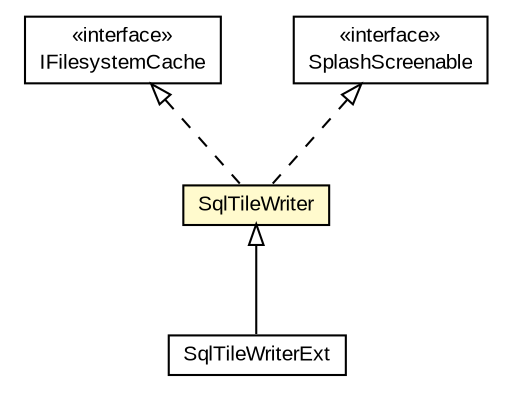 #!/usr/local/bin/dot
#
# Class diagram 
# Generated by UMLGraph version R5_6-24-gf6e263 (http://www.umlgraph.org/)
#

digraph G {
	edge [fontname="arial",fontsize=10,labelfontname="arial",labelfontsize=10];
	node [fontname="arial",fontsize=10,shape=plaintext];
	nodesep=0.25;
	ranksep=0.5;
	// org.osmdroid.debug.model.SqlTileWriterExt
	c261079 [label=<<table title="org.osmdroid.debug.model.SqlTileWriterExt" border="0" cellborder="1" cellspacing="0" cellpadding="2" port="p" href="../../debug/model/SqlTileWriterExt.html">
		<tr><td><table border="0" cellspacing="0" cellpadding="1">
<tr><td align="center" balign="center"> SqlTileWriterExt </td></tr>
		</table></td></tr>
		</table>>, URL="../../debug/model/SqlTileWriterExt.html", fontname="arial", fontcolor="black", fontsize=10.0];
	// org.osmdroid.tileprovider.modules.IFilesystemCache
	c261304 [label=<<table title="org.osmdroid.tileprovider.modules.IFilesystemCache" border="0" cellborder="1" cellspacing="0" cellpadding="2" port="p" href="./IFilesystemCache.html">
		<tr><td><table border="0" cellspacing="0" cellpadding="1">
<tr><td align="center" balign="center"> &#171;interface&#187; </td></tr>
<tr><td align="center" balign="center"> IFilesystemCache </td></tr>
		</table></td></tr>
		</table>>, URL="./IFilesystemCache.html", fontname="arial", fontcolor="black", fontsize=10.0];
	// org.osmdroid.tileprovider.modules.SqlTileWriter
	c261325 [label=<<table title="org.osmdroid.tileprovider.modules.SqlTileWriter" border="0" cellborder="1" cellspacing="0" cellpadding="2" port="p" bgcolor="lemonChiffon" href="./SqlTileWriter.html">
		<tr><td><table border="0" cellspacing="0" cellpadding="1">
<tr><td align="center" balign="center"> SqlTileWriter </td></tr>
		</table></td></tr>
		</table>>, URL="./SqlTileWriter.html", fontname="arial", fontcolor="black", fontsize=10.0];
	// org.osmdroid.util.SplashScreenable
	c261382 [label=<<table title="org.osmdroid.util.SplashScreenable" border="0" cellborder="1" cellspacing="0" cellpadding="2" port="p" href="../../util/SplashScreenable.html">
		<tr><td><table border="0" cellspacing="0" cellpadding="1">
<tr><td align="center" balign="center"> &#171;interface&#187; </td></tr>
<tr><td align="center" balign="center"> SplashScreenable </td></tr>
		</table></td></tr>
		</table>>, URL="../../util/SplashScreenable.html", fontname="arial", fontcolor="black", fontsize=10.0];
	//org.osmdroid.debug.model.SqlTileWriterExt extends org.osmdroid.tileprovider.modules.SqlTileWriter
	c261325:p -> c261079:p [dir=back,arrowtail=empty];
	//org.osmdroid.tileprovider.modules.SqlTileWriter implements org.osmdroid.tileprovider.modules.IFilesystemCache
	c261304:p -> c261325:p [dir=back,arrowtail=empty,style=dashed];
	//org.osmdroid.tileprovider.modules.SqlTileWriter implements org.osmdroid.util.SplashScreenable
	c261382:p -> c261325:p [dir=back,arrowtail=empty,style=dashed];
}

